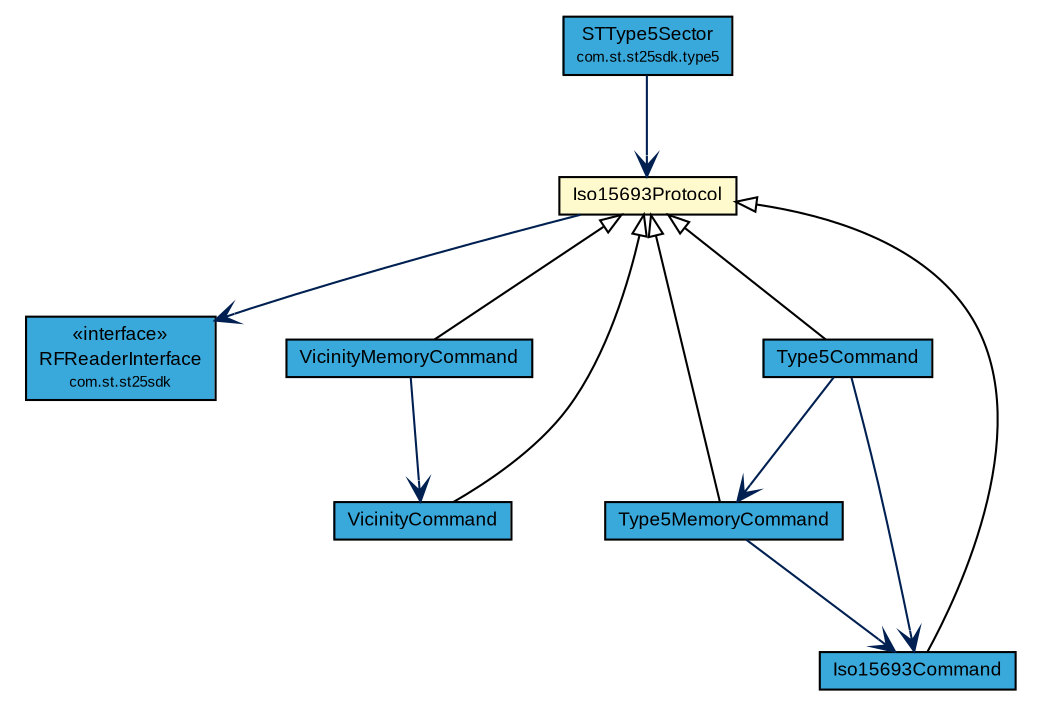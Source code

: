 #!/usr/local/bin/dot
#
# Class diagram 
# Generated by UMLGraph version R5_7_2-3-gee82a7 (http://www.umlgraph.org/)
#

digraph G {
	edge [fontname="arial",fontsize=10,labelfontname="arial",labelfontsize=10];
	node [fontname="arial",fontsize=10,shape=plaintext];
	nodesep=0.25;
	ranksep=0.5;
	// com.st.st25sdk.RFReaderInterface
	c14309 [label=<<table title="com.st.st25sdk.RFReaderInterface" border="0" cellborder="1" cellspacing="0" cellpadding="2" port="p" bgcolor="#39a9dc" href="../RFReaderInterface.html">
		<tr><td><table border="0" cellspacing="0" cellpadding="1">
<tr><td align="center" balign="center"> &#171;interface&#187; </td></tr>
<tr><td align="center" balign="center"> RFReaderInterface </td></tr>
<tr><td align="center" balign="center"><font point-size="7.0"> com.st.st25sdk </font></td></tr>
		</table></td></tr>
		</table>>, URL="../RFReaderInterface.html", fontname="arial", fontcolor="black", fontsize=9.0];
	// com.st.st25sdk.command.VicinityMemoryCommand
	c14325 [label=<<table title="com.st.st25sdk.command.VicinityMemoryCommand" border="0" cellborder="1" cellspacing="0" cellpadding="2" port="p" bgcolor="#39a9dc" href="./VicinityMemoryCommand.html">
		<tr><td><table border="0" cellspacing="0" cellpadding="1">
<tr><td align="center" balign="center"> VicinityMemoryCommand </td></tr>
		</table></td></tr>
		</table>>, URL="./VicinityMemoryCommand.html", fontname="arial", fontcolor="black", fontsize=9.0];
	// com.st.st25sdk.command.VicinityCommand
	c14327 [label=<<table title="com.st.st25sdk.command.VicinityCommand" border="0" cellborder="1" cellspacing="0" cellpadding="2" port="p" bgcolor="#39a9dc" href="./VicinityCommand.html">
		<tr><td><table border="0" cellspacing="0" cellpadding="1">
<tr><td align="center" balign="center"> VicinityCommand </td></tr>
		</table></td></tr>
		</table>>, URL="./VicinityCommand.html", fontname="arial", fontcolor="black", fontsize=9.0];
	// com.st.st25sdk.command.Type5MemoryCommand
	c14329 [label=<<table title="com.st.st25sdk.command.Type5MemoryCommand" border="0" cellborder="1" cellspacing="0" cellpadding="2" port="p" bgcolor="#39a9dc" href="./Type5MemoryCommand.html">
		<tr><td><table border="0" cellspacing="0" cellpadding="1">
<tr><td align="center" balign="center"> Type5MemoryCommand </td></tr>
		</table></td></tr>
		</table>>, URL="./Type5MemoryCommand.html", fontname="arial", fontcolor="black", fontsize=9.0];
	// com.st.st25sdk.command.Type5Command
	c14332 [label=<<table title="com.st.st25sdk.command.Type5Command" border="0" cellborder="1" cellspacing="0" cellpadding="2" port="p" bgcolor="#39a9dc" href="./Type5Command.html">
		<tr><td><table border="0" cellspacing="0" cellpadding="1">
<tr><td align="center" balign="center"> Type5Command </td></tr>
		</table></td></tr>
		</table>>, URL="./Type5Command.html", fontname="arial", fontcolor="black", fontsize=9.0];
	// com.st.st25sdk.command.Iso15693Protocol
	c14355 [label=<<table title="com.st.st25sdk.command.Iso15693Protocol" border="0" cellborder="1" cellspacing="0" cellpadding="2" port="p" bgcolor="lemonChiffon" href="./Iso15693Protocol.html">
		<tr><td><table border="0" cellspacing="0" cellpadding="1">
<tr><td align="center" balign="center"> Iso15693Protocol </td></tr>
		</table></td></tr>
		</table>>, URL="./Iso15693Protocol.html", fontname="arial", fontcolor="black", fontsize=9.0];
	// com.st.st25sdk.command.Iso15693Command
	c14360 [label=<<table title="com.st.st25sdk.command.Iso15693Command" border="0" cellborder="1" cellspacing="0" cellpadding="2" port="p" bgcolor="#39a9dc" href="./Iso15693Command.html">
		<tr><td><table border="0" cellspacing="0" cellpadding="1">
<tr><td align="center" balign="center"> Iso15693Command </td></tr>
		</table></td></tr>
		</table>>, URL="./Iso15693Command.html", fontname="arial", fontcolor="black", fontsize=9.0];
	// com.st.st25sdk.type5.STType5Sector
	c14462 [label=<<table title="com.st.st25sdk.type5.STType5Sector" border="0" cellborder="1" cellspacing="0" cellpadding="2" port="p" bgcolor="#39a9dc" href="../type5/STType5Sector.html">
		<tr><td><table border="0" cellspacing="0" cellpadding="1">
<tr><td align="center" balign="center"> STType5Sector </td></tr>
<tr><td align="center" balign="center"><font point-size="7.0"> com.st.st25sdk.type5 </font></td></tr>
		</table></td></tr>
		</table>>, URL="../type5/STType5Sector.html", fontname="arial", fontcolor="black", fontsize=9.0];
	//com.st.st25sdk.command.VicinityMemoryCommand extends com.st.st25sdk.command.Iso15693Protocol
	c14355:p -> c14325:p [dir=back,arrowtail=empty];
	//com.st.st25sdk.command.VicinityCommand extends com.st.st25sdk.command.Iso15693Protocol
	c14355:p -> c14327:p [dir=back,arrowtail=empty];
	//com.st.st25sdk.command.Type5MemoryCommand extends com.st.st25sdk.command.Iso15693Protocol
	c14355:p -> c14329:p [dir=back,arrowtail=empty];
	//com.st.st25sdk.command.Type5Command extends com.st.st25sdk.command.Iso15693Protocol
	c14355:p -> c14332:p [dir=back,arrowtail=empty];
	//com.st.st25sdk.command.Iso15693Command extends com.st.st25sdk.command.Iso15693Protocol
	c14355:p -> c14360:p [dir=back,arrowtail=empty];
	// com.st.st25sdk.command.VicinityMemoryCommand NAVASSOC com.st.st25sdk.command.VicinityCommand
	c14325:p -> c14327:p [taillabel="", label="", headlabel="", fontname="arial", fontcolor="#002052", fontsize=10.0, color="#002052", arrowhead=open];
	// com.st.st25sdk.command.Type5MemoryCommand NAVASSOC com.st.st25sdk.command.Iso15693Command
	c14329:p -> c14360:p [taillabel="", label="", headlabel="", fontname="arial", fontcolor="#002052", fontsize=10.0, color="#002052", arrowhead=open];
	// com.st.st25sdk.command.Type5Command NAVASSOC com.st.st25sdk.command.Iso15693Command
	c14332:p -> c14360:p [taillabel="", label="", headlabel="", fontname="arial", fontcolor="#002052", fontsize=10.0, color="#002052", arrowhead=open];
	// com.st.st25sdk.command.Type5Command NAVASSOC com.st.st25sdk.command.Type5MemoryCommand
	c14332:p -> c14329:p [taillabel="", label="", headlabel="", fontname="arial", fontcolor="#002052", fontsize=10.0, color="#002052", arrowhead=open];
	// com.st.st25sdk.command.Iso15693Protocol NAVASSOC com.st.st25sdk.RFReaderInterface
	c14355:p -> c14309:p [taillabel="", label="", headlabel="", fontname="arial", fontcolor="#002052", fontsize=10.0, color="#002052", arrowhead=open];
	// com.st.st25sdk.type5.STType5Sector NAVASSOC com.st.st25sdk.command.Iso15693Protocol
	c14462:p -> c14355:p [taillabel="", label="", headlabel="", fontname="arial", fontcolor="#002052", fontsize=10.0, color="#002052", arrowhead=open];
}

